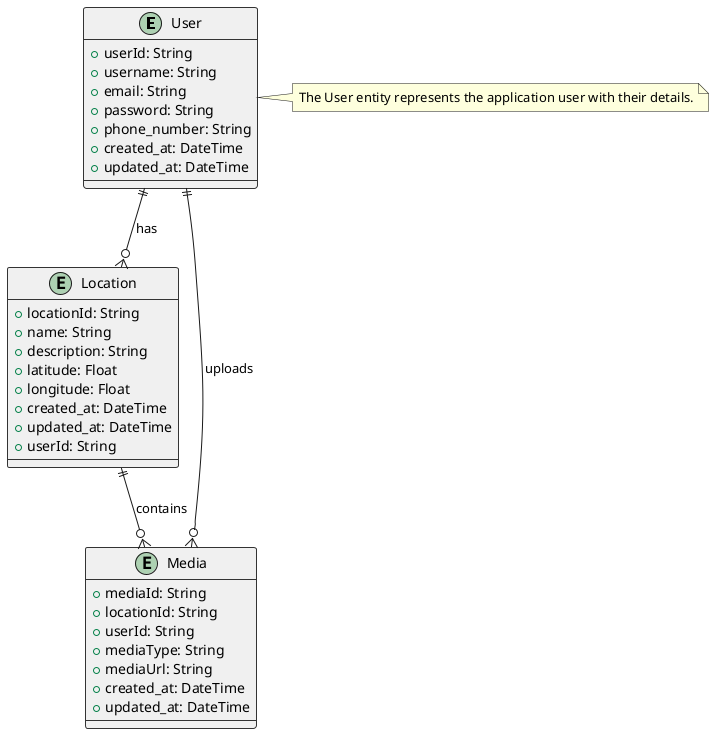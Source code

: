 @startuml
skinparam class {
    BackgroundColor #f0f0f0
    BorderColor #333333
    BorderThickness 1
}
entity "User" as User {
    +userId: String
    +username: String
    +email: String
    +password: String
    +phone_number: String
    +created_at: DateTime
    +updated_at: DateTime
}
entity "Location" as Location {
    +locationId: String
    +name: String
    +description: String
    +latitude: Float
    +longitude: Float
    +created_at: DateTime
    +updated_at: DateTime
    +userId: String
}
entity "Media" as Media {
    +mediaId: String
    +locationId: String
    +userId: String
    +mediaType: String
    +mediaUrl: String
    +created_at: DateTime
    +updated_at: DateTime
}
User ||--o{ Location : "has"
User ||--o{ Media : "uploads"
Location ||--o{ Media : "contains"
note right of User
    The User entity represents the application user with their details.
end note
@enduml
